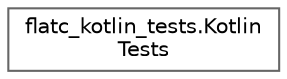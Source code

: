 digraph "Graphical Class Hierarchy"
{
 // LATEX_PDF_SIZE
  bgcolor="transparent";
  edge [fontname=Helvetica,fontsize=10,labelfontname=Helvetica,labelfontsize=10];
  node [fontname=Helvetica,fontsize=10,shape=box,height=0.2,width=0.4];
  rankdir="LR";
  Node0 [id="Node000000",label="flatc_kotlin_tests.Kotlin\lTests",height=0.2,width=0.4,color="grey40", fillcolor="white", style="filled",URL="$classflatc__kotlin__tests_1_1KotlinTests.html",tooltip=" "];
}

